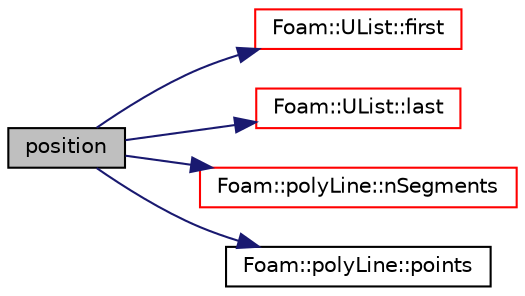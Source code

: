 digraph "position"
{
  bgcolor="transparent";
  edge [fontname="Helvetica",fontsize="10",labelfontname="Helvetica",labelfontsize="10"];
  node [fontname="Helvetica",fontsize="10",shape=record];
  rankdir="LR";
  Node1 [label="position",height=0.2,width=0.4,color="black", fillcolor="grey75", style="filled", fontcolor="black"];
  Node1 -> Node2 [color="midnightblue",fontsize="10",style="solid",fontname="Helvetica"];
  Node2 [label="Foam::UList::first",height=0.2,width=0.4,color="red",URL="$a02749.html#a1c9828bc3de9502754d944c95a2ce0d9",tooltip="Return the first element of the list. "];
  Node1 -> Node3 [color="midnightblue",fontsize="10",style="solid",fontname="Helvetica"];
  Node3 [label="Foam::UList::last",height=0.2,width=0.4,color="red",URL="$a02749.html#aef07c02ea1c27bdb5906043b399e0ff0",tooltip="Return the last element of the list. "];
  Node1 -> Node4 [color="midnightblue",fontsize="10",style="solid",fontname="Helvetica"];
  Node4 [label="Foam::polyLine::nSegments",height=0.2,width=0.4,color="red",URL="$a01918.html#afbc993fa5ad156ae9134f38e6b2f0de0",tooltip="Return the number of line segments. "];
  Node1 -> Node5 [color="midnightblue",fontsize="10",style="solid",fontname="Helvetica"];
  Node5 [label="Foam::polyLine::points",height=0.2,width=0.4,color="black",URL="$a01918.html#a084ae534298576408f063a6b3b820959",tooltip="Return const-access to the control-points. "];
}
